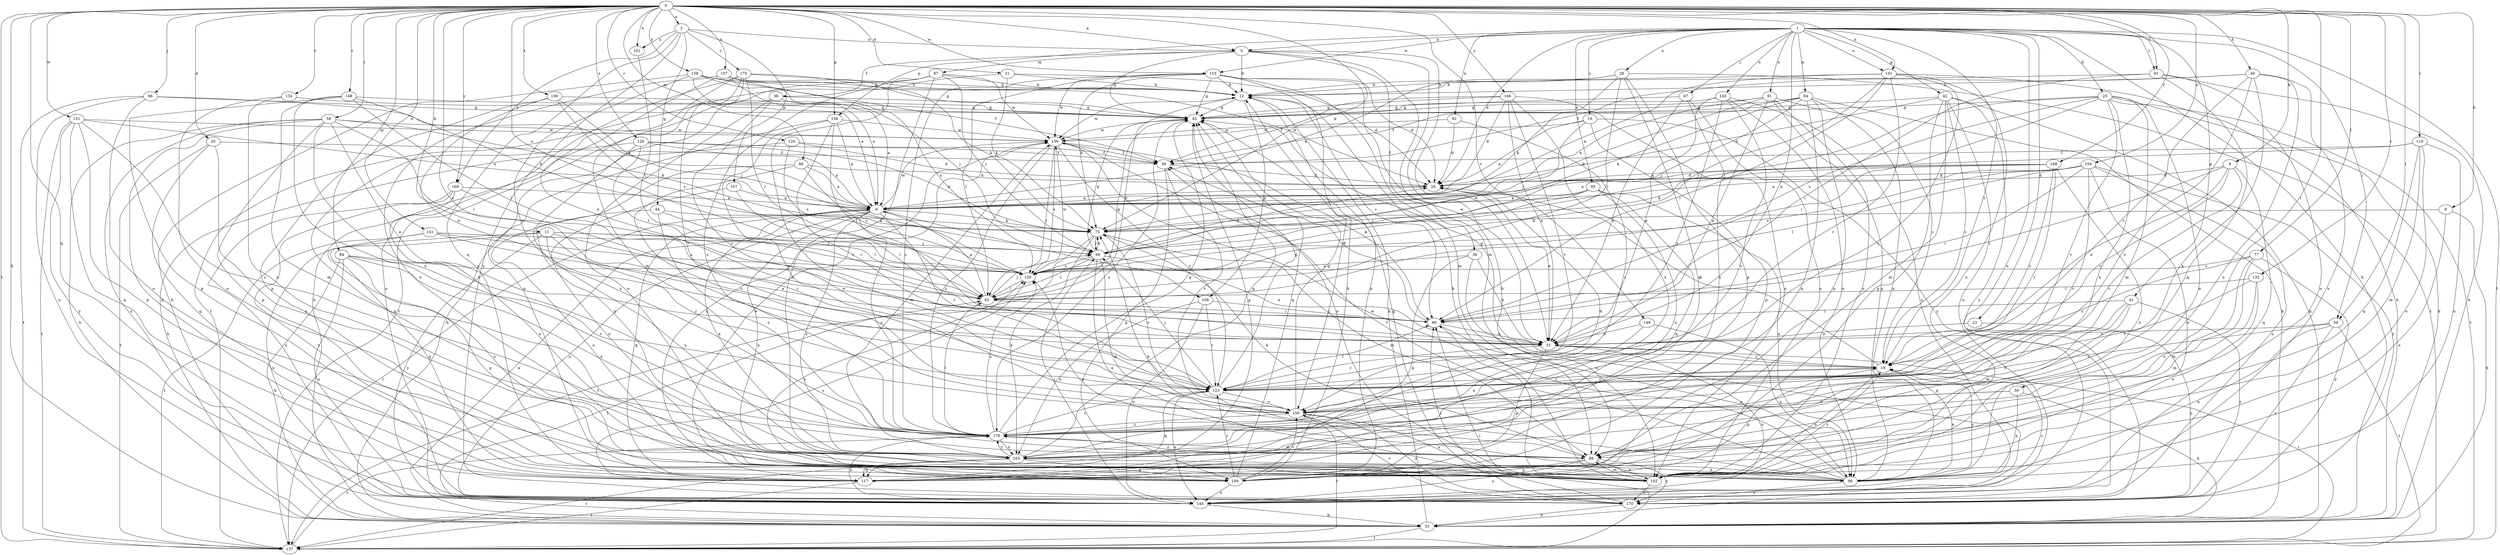 strict digraph  {
0;
1;
2;
5;
6;
8;
9;
11;
12;
16;
19;
20;
21;
23;
25;
26;
28;
33;
36;
38;
39;
41;
42;
44;
45;
49;
53;
56;
58;
59;
60;
66;
67;
68;
75;
77;
81;
82;
84;
86;
87;
89;
91;
92;
94;
95;
96;
101;
102;
106;
107;
108;
109;
117;
118;
120;
123;
126;
130;
132;
134;
136;
137;
141;
143;
144;
148;
149;
150;
151;
153;
156;
157;
158;
159;
161;
163;
166;
168;
169;
170;
175;
176;
0 -> 2  [label=a];
0 -> 5  [label=a];
0 -> 8  [label=b];
0 -> 9  [label=b];
0 -> 11  [label=b];
0 -> 20  [label=d];
0 -> 21  [label=d];
0 -> 49  [label=h];
0 -> 53  [label=h];
0 -> 56  [label=i];
0 -> 58  [label=i];
0 -> 59  [label=i];
0 -> 66  [label=j];
0 -> 75  [label=k];
0 -> 77  [label=l];
0 -> 81  [label=l];
0 -> 84  [label=m];
0 -> 86  [label=m];
0 -> 101  [label=o];
0 -> 106  [label=p];
0 -> 117  [label=q];
0 -> 118  [label=r];
0 -> 120  [label=r];
0 -> 123  [label=r];
0 -> 126  [label=s];
0 -> 130  [label=s];
0 -> 132  [label=t];
0 -> 134  [label=t];
0 -> 136  [label=t];
0 -> 137  [label=t];
0 -> 141  [label=u];
0 -> 148  [label=v];
0 -> 149  [label=v];
0 -> 151  [label=w];
0 -> 153  [label=w];
0 -> 157  [label=x];
0 -> 158  [label=x];
0 -> 159  [label=x];
0 -> 161  [label=x];
0 -> 166  [label=y];
0 -> 168  [label=y];
0 -> 169  [label=y];
1 -> 5  [label=a];
1 -> 16  [label=c];
1 -> 19  [label=c];
1 -> 23  [label=d];
1 -> 25  [label=d];
1 -> 26  [label=d];
1 -> 28  [label=e];
1 -> 33  [label=e];
1 -> 41  [label=g];
1 -> 42  [label=g];
1 -> 53  [label=h];
1 -> 59  [label=i];
1 -> 67  [label=j];
1 -> 81  [label=l];
1 -> 91  [label=n];
1 -> 92  [label=n];
1 -> 94  [label=n];
1 -> 95  [label=n];
1 -> 101  [label=o];
1 -> 106  [label=p];
1 -> 137  [label=t];
1 -> 143  [label=u];
1 -> 144  [label=u];
1 -> 153  [label=w];
2 -> 5  [label=a];
2 -> 44  [label=g];
2 -> 107  [label=p];
2 -> 117  [label=q];
2 -> 161  [label=x];
2 -> 169  [label=y];
2 -> 170  [label=y];
2 -> 175  [label=z];
5 -> 12  [label=b];
5 -> 33  [label=e];
5 -> 36  [label=f];
5 -> 38  [label=f];
5 -> 45  [label=g];
5 -> 53  [label=h];
5 -> 87  [label=m];
5 -> 89  [label=m];
6 -> 75  [label=k];
6 -> 102  [label=o];
6 -> 108  [label=p];
6 -> 117  [label=q];
6 -> 123  [label=r];
6 -> 137  [label=t];
6 -> 144  [label=u];
6 -> 156  [label=w];
6 -> 163  [label=x];
6 -> 176  [label=z];
8 -> 53  [label=h];
8 -> 75  [label=k];
8 -> 102  [label=o];
9 -> 19  [label=c];
9 -> 26  [label=d];
9 -> 33  [label=e];
9 -> 60  [label=i];
9 -> 117  [label=q];
9 -> 150  [label=v];
11 -> 33  [label=e];
11 -> 68  [label=j];
11 -> 117  [label=q];
11 -> 123  [label=r];
11 -> 130  [label=s];
11 -> 144  [label=u];
11 -> 163  [label=x];
11 -> 170  [label=y];
12 -> 45  [label=g];
12 -> 60  [label=i];
12 -> 108  [label=p];
12 -> 109  [label=p];
12 -> 156  [label=w];
16 -> 6  [label=a];
16 -> 68  [label=j];
16 -> 109  [label=p];
16 -> 156  [label=w];
16 -> 170  [label=y];
19 -> 26  [label=d];
19 -> 45  [label=g];
19 -> 96  [label=n];
19 -> 102  [label=o];
19 -> 109  [label=p];
19 -> 123  [label=r];
20 -> 39  [label=f];
20 -> 96  [label=n];
20 -> 117  [label=q];
20 -> 137  [label=t];
21 -> 12  [label=b];
21 -> 26  [label=d];
21 -> 75  [label=k];
21 -> 137  [label=t];
23 -> 33  [label=e];
23 -> 170  [label=y];
25 -> 45  [label=g];
25 -> 53  [label=h];
25 -> 60  [label=i];
25 -> 68  [label=j];
25 -> 89  [label=m];
25 -> 102  [label=o];
25 -> 130  [label=s];
25 -> 137  [label=t];
25 -> 150  [label=v];
25 -> 163  [label=x];
26 -> 6  [label=a];
26 -> 33  [label=e];
28 -> 6  [label=a];
28 -> 12  [label=b];
28 -> 75  [label=k];
28 -> 82  [label=l];
28 -> 109  [label=p];
28 -> 117  [label=q];
28 -> 137  [label=t];
33 -> 19  [label=c];
33 -> 109  [label=p];
33 -> 123  [label=r];
33 -> 137  [label=t];
33 -> 144  [label=u];
36 -> 6  [label=a];
36 -> 45  [label=g];
36 -> 102  [label=o];
36 -> 117  [label=q];
36 -> 123  [label=r];
38 -> 33  [label=e];
38 -> 102  [label=o];
38 -> 117  [label=q];
38 -> 130  [label=s];
39 -> 26  [label=d];
39 -> 109  [label=p];
39 -> 150  [label=v];
41 -> 60  [label=i];
41 -> 89  [label=m];
41 -> 117  [label=q];
41 -> 170  [label=y];
41 -> 176  [label=z];
42 -> 19  [label=c];
42 -> 26  [label=d];
42 -> 45  [label=g];
42 -> 53  [label=h];
42 -> 89  [label=m];
42 -> 109  [label=p];
42 -> 144  [label=u];
42 -> 170  [label=y];
44 -> 75  [label=k];
44 -> 82  [label=l];
44 -> 102  [label=o];
44 -> 176  [label=z];
45 -> 156  [label=w];
45 -> 176  [label=z];
49 -> 12  [label=b];
49 -> 19  [label=c];
49 -> 39  [label=f];
49 -> 102  [label=o];
49 -> 144  [label=u];
49 -> 163  [label=x];
49 -> 176  [label=z];
53 -> 6  [label=a];
53 -> 12  [label=b];
53 -> 82  [label=l];
53 -> 137  [label=t];
56 -> 53  [label=h];
56 -> 96  [label=n];
56 -> 150  [label=v];
56 -> 176  [label=z];
58 -> 33  [label=e];
58 -> 53  [label=h];
58 -> 75  [label=k];
58 -> 82  [label=l];
58 -> 109  [label=p];
58 -> 117  [label=q];
58 -> 144  [label=u];
58 -> 156  [label=w];
58 -> 176  [label=z];
59 -> 33  [label=e];
59 -> 96  [label=n];
59 -> 123  [label=r];
59 -> 137  [label=t];
59 -> 170  [label=y];
60 -> 33  [label=e];
60 -> 39  [label=f];
60 -> 96  [label=n];
66 -> 6  [label=a];
66 -> 45  [label=g];
66 -> 102  [label=o];
66 -> 137  [label=t];
66 -> 144  [label=u];
67 -> 33  [label=e];
67 -> 45  [label=g];
67 -> 102  [label=o];
67 -> 163  [label=x];
68 -> 26  [label=d];
68 -> 33  [label=e];
68 -> 45  [label=g];
68 -> 75  [label=k];
68 -> 82  [label=l];
68 -> 89  [label=m];
68 -> 102  [label=o];
68 -> 130  [label=s];
75 -> 68  [label=j];
75 -> 89  [label=m];
75 -> 137  [label=t];
75 -> 150  [label=v];
75 -> 163  [label=x];
77 -> 19  [label=c];
77 -> 89  [label=m];
77 -> 130  [label=s];
77 -> 163  [label=x];
77 -> 170  [label=y];
81 -> 12  [label=b];
81 -> 53  [label=h];
81 -> 60  [label=i];
81 -> 117  [label=q];
81 -> 144  [label=u];
82 -> 6  [label=a];
82 -> 12  [label=b];
82 -> 45  [label=g];
82 -> 60  [label=i];
82 -> 68  [label=j];
84 -> 53  [label=h];
84 -> 109  [label=p];
84 -> 130  [label=s];
84 -> 144  [label=u];
84 -> 150  [label=v];
84 -> 163  [label=x];
86 -> 6  [label=a];
86 -> 26  [label=d];
86 -> 130  [label=s];
86 -> 150  [label=v];
86 -> 163  [label=x];
87 -> 12  [label=b];
87 -> 68  [label=j];
87 -> 96  [label=n];
87 -> 123  [label=r];
87 -> 137  [label=t];
87 -> 156  [label=w];
87 -> 176  [label=z];
89 -> 75  [label=k];
89 -> 102  [label=o];
89 -> 109  [label=p];
89 -> 144  [label=u];
89 -> 170  [label=y];
89 -> 176  [label=z];
91 -> 6  [label=a];
91 -> 19  [label=c];
91 -> 33  [label=e];
91 -> 45  [label=g];
91 -> 75  [label=k];
91 -> 96  [label=n];
91 -> 102  [label=o];
92 -> 26  [label=d];
92 -> 156  [label=w];
92 -> 176  [label=z];
94 -> 39  [label=f];
94 -> 45  [label=g];
94 -> 53  [label=h];
94 -> 68  [label=j];
94 -> 75  [label=k];
94 -> 96  [label=n];
94 -> 109  [label=p];
94 -> 117  [label=q];
95 -> 6  [label=a];
95 -> 68  [label=j];
95 -> 96  [label=n];
95 -> 117  [label=q];
95 -> 130  [label=s];
95 -> 163  [label=x];
96 -> 19  [label=c];
96 -> 39  [label=f];
96 -> 75  [label=k];
96 -> 130  [label=s];
96 -> 156  [label=w];
96 -> 170  [label=y];
101 -> 6  [label=a];
101 -> 12  [label=b];
101 -> 53  [label=h];
101 -> 60  [label=i];
101 -> 102  [label=o];
101 -> 123  [label=r];
101 -> 130  [label=s];
101 -> 150  [label=v];
102 -> 12  [label=b];
102 -> 19  [label=c];
102 -> 60  [label=i];
102 -> 89  [label=m];
102 -> 170  [label=y];
106 -> 6  [label=a];
106 -> 53  [label=h];
106 -> 60  [label=i];
106 -> 123  [label=r];
106 -> 150  [label=v];
106 -> 156  [label=w];
107 -> 6  [label=a];
107 -> 60  [label=i];
107 -> 102  [label=o];
108 -> 60  [label=i];
108 -> 123  [label=r];
108 -> 144  [label=u];
108 -> 163  [label=x];
109 -> 12  [label=b];
109 -> 45  [label=g];
109 -> 123  [label=r];
109 -> 130  [label=s];
109 -> 144  [label=u];
109 -> 150  [label=v];
109 -> 156  [label=w];
117 -> 45  [label=g];
117 -> 137  [label=t];
118 -> 6  [label=a];
118 -> 39  [label=f];
118 -> 89  [label=m];
118 -> 96  [label=n];
118 -> 102  [label=o];
118 -> 117  [label=q];
120 -> 26  [label=d];
120 -> 39  [label=f];
120 -> 53  [label=h];
120 -> 130  [label=s];
123 -> 19  [label=c];
123 -> 45  [label=g];
123 -> 60  [label=i];
123 -> 68  [label=j];
123 -> 117  [label=q];
123 -> 144  [label=u];
123 -> 150  [label=v];
126 -> 6  [label=a];
126 -> 39  [label=f];
126 -> 75  [label=k];
126 -> 82  [label=l];
126 -> 96  [label=n];
126 -> 176  [label=z];
130 -> 82  [label=l];
130 -> 156  [label=w];
132 -> 82  [label=l];
132 -> 89  [label=m];
132 -> 102  [label=o];
132 -> 123  [label=r];
134 -> 45  [label=g];
134 -> 102  [label=o];
134 -> 163  [label=x];
136 -> 33  [label=e];
136 -> 45  [label=g];
136 -> 68  [label=j];
136 -> 109  [label=p];
136 -> 130  [label=s];
137 -> 60  [label=i];
137 -> 176  [label=z];
141 -> 33  [label=e];
141 -> 68  [label=j];
141 -> 102  [label=o];
141 -> 130  [label=s];
141 -> 137  [label=t];
143 -> 33  [label=e];
143 -> 45  [label=g];
143 -> 96  [label=n];
143 -> 123  [label=r];
143 -> 144  [label=u];
143 -> 176  [label=z];
144 -> 19  [label=c];
144 -> 53  [label=h];
144 -> 68  [label=j];
148 -> 45  [label=g];
148 -> 75  [label=k];
148 -> 82  [label=l];
148 -> 89  [label=m];
148 -> 109  [label=p];
148 -> 176  [label=z];
149 -> 33  [label=e];
149 -> 96  [label=n];
149 -> 163  [label=x];
150 -> 45  [label=g];
150 -> 102  [label=o];
150 -> 137  [label=t];
150 -> 170  [label=y];
150 -> 176  [label=z];
151 -> 6  [label=a];
151 -> 109  [label=p];
151 -> 117  [label=q];
151 -> 137  [label=t];
151 -> 156  [label=w];
151 -> 170  [label=y];
151 -> 176  [label=z];
153 -> 12  [label=b];
153 -> 26  [label=d];
153 -> 33  [label=e];
153 -> 45  [label=g];
153 -> 75  [label=k];
153 -> 82  [label=l];
153 -> 89  [label=m];
153 -> 150  [label=v];
153 -> 156  [label=w];
153 -> 176  [label=z];
156 -> 39  [label=f];
156 -> 60  [label=i];
156 -> 82  [label=l];
156 -> 102  [label=o];
156 -> 117  [label=q];
156 -> 123  [label=r];
156 -> 130  [label=s];
156 -> 176  [label=z];
157 -> 6  [label=a];
157 -> 12  [label=b];
157 -> 33  [label=e];
157 -> 45  [label=g];
157 -> 102  [label=o];
157 -> 130  [label=s];
158 -> 6  [label=a];
158 -> 12  [label=b];
158 -> 19  [label=c];
158 -> 26  [label=d];
158 -> 39  [label=f];
158 -> 53  [label=h];
158 -> 68  [label=j];
159 -> 6  [label=a];
159 -> 26  [label=d];
159 -> 60  [label=i];
159 -> 82  [label=l];
159 -> 102  [label=o];
159 -> 130  [label=s];
159 -> 144  [label=u];
159 -> 150  [label=v];
159 -> 170  [label=y];
161 -> 82  [label=l];
163 -> 6  [label=a];
163 -> 45  [label=g];
163 -> 96  [label=n];
163 -> 109  [label=p];
163 -> 117  [label=q];
163 -> 137  [label=t];
163 -> 156  [label=w];
163 -> 176  [label=z];
166 -> 26  [label=d];
166 -> 33  [label=e];
166 -> 39  [label=f];
166 -> 45  [label=g];
166 -> 102  [label=o];
166 -> 150  [label=v];
166 -> 163  [label=x];
168 -> 6  [label=a];
168 -> 19  [label=c];
168 -> 26  [label=d];
168 -> 75  [label=k];
168 -> 96  [label=n];
168 -> 123  [label=r];
169 -> 6  [label=a];
169 -> 96  [label=n];
169 -> 123  [label=r];
169 -> 144  [label=u];
169 -> 170  [label=y];
170 -> 45  [label=g];
170 -> 53  [label=h];
170 -> 60  [label=i];
170 -> 130  [label=s];
170 -> 150  [label=v];
175 -> 12  [label=b];
175 -> 53  [label=h];
175 -> 75  [label=k];
175 -> 82  [label=l];
175 -> 89  [label=m];
175 -> 144  [label=u];
175 -> 150  [label=v];
176 -> 26  [label=d];
176 -> 45  [label=g];
176 -> 82  [label=l];
176 -> 89  [label=m];
176 -> 123  [label=r];
176 -> 130  [label=s];
176 -> 144  [label=u];
176 -> 163  [label=x];
}

